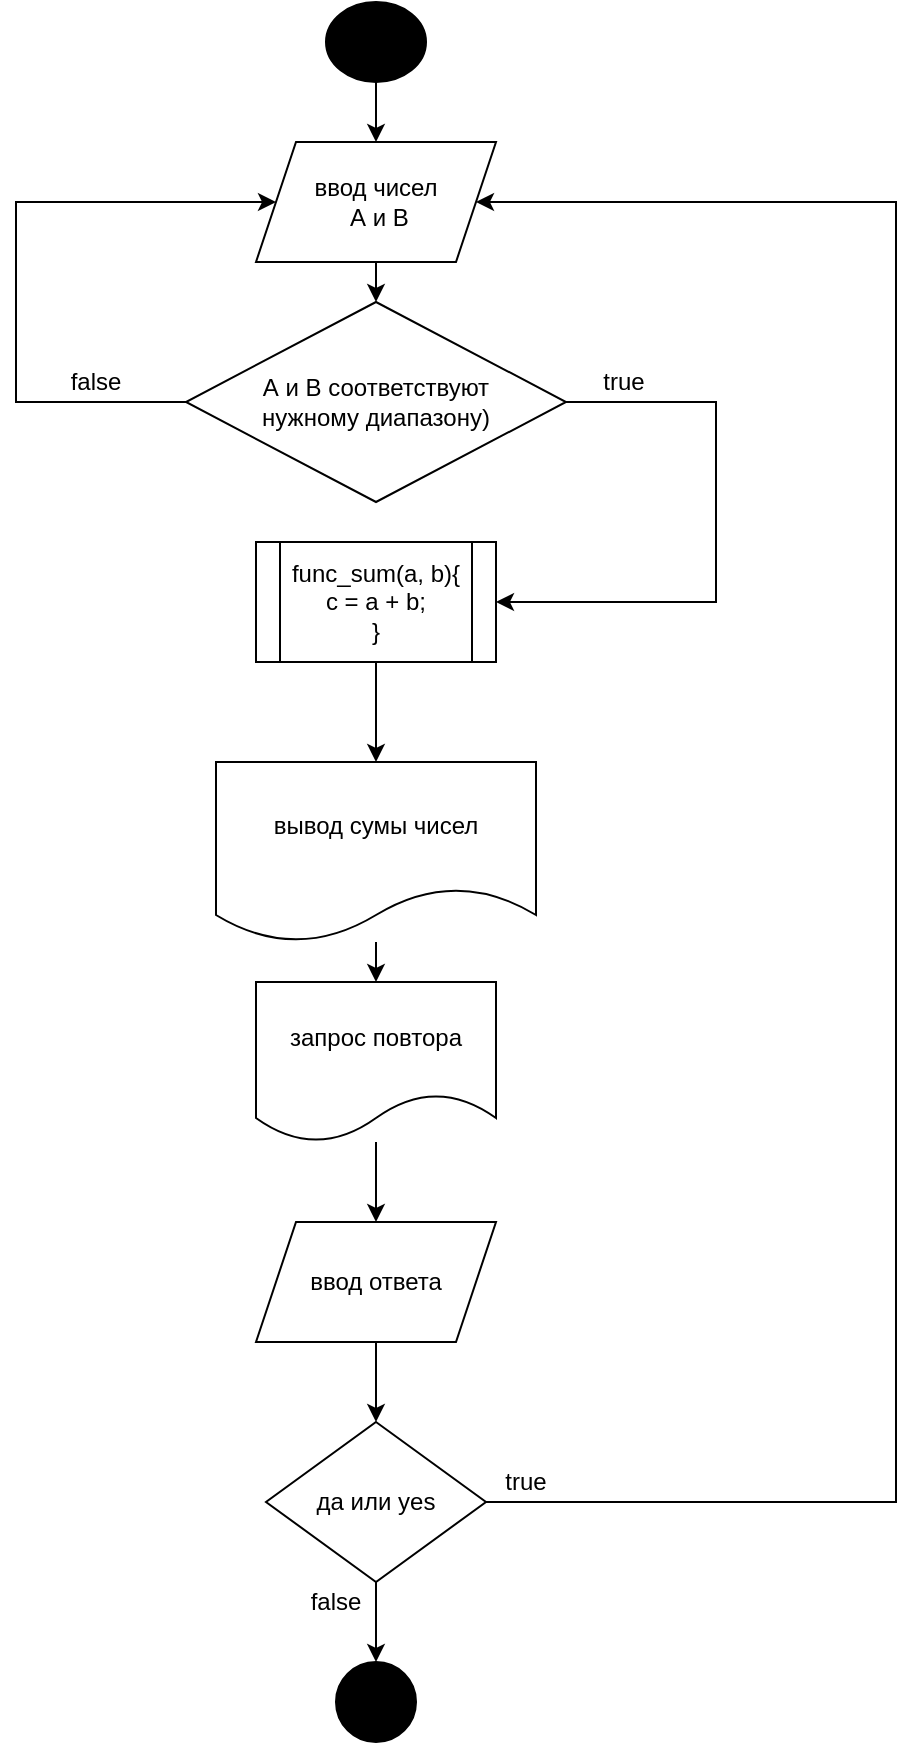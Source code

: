 <mxfile version="14.6.13" type="device"><diagram id="UaCbRp_6eoOGeSsuFEmE" name="Страница 1"><mxGraphModel dx="1086" dy="806" grid="1" gridSize="10" guides="1" tooltips="1" connect="1" arrows="1" fold="1" page="1" pageScale="1" pageWidth="827" pageHeight="1169" math="0" shadow="0"><root><mxCell id="0"/><mxCell id="1" parent="0"/><mxCell id="Qx3bePOzPmm-FWVorqQb-8" style="edgeStyle=orthogonalEdgeStyle;rounded=0;orthogonalLoop=1;jettySize=auto;html=1;exitX=0.5;exitY=1;exitDx=0;exitDy=0;entryX=0.5;entryY=0;entryDx=0;entryDy=0;" parent="1" source="Qx3bePOzPmm-FWVorqQb-1" target="Qx3bePOzPmm-FWVorqQb-2" edge="1"><mxGeometry relative="1" as="geometry"/></mxCell><mxCell id="Qx3bePOzPmm-FWVorqQb-1" value="" style="ellipse;whiteSpace=wrap;html=1;fillColor=#000000;" parent="1" vertex="1"><mxGeometry x="285" y="50" width="50" height="40" as="geometry"/></mxCell><mxCell id="Qx3bePOzPmm-FWVorqQb-9" style="edgeStyle=orthogonalEdgeStyle;rounded=0;orthogonalLoop=1;jettySize=auto;html=1;exitX=0.5;exitY=1;exitDx=0;exitDy=0;entryX=0.5;entryY=0;entryDx=0;entryDy=0;" parent="1" source="Qx3bePOzPmm-FWVorqQb-2" target="Qx3bePOzPmm-FWVorqQb-3" edge="1"><mxGeometry relative="1" as="geometry"/></mxCell><mxCell id="Qx3bePOzPmm-FWVorqQb-2" value="ввод чисел&lt;br&gt;&amp;nbsp;А и В" style="shape=parallelogram;perimeter=parallelogramPerimeter;whiteSpace=wrap;html=1;fixedSize=1;" parent="1" vertex="1"><mxGeometry x="250" y="120" width="120" height="60" as="geometry"/></mxCell><mxCell id="Qx3bePOzPmm-FWVorqQb-10" style="edgeStyle=orthogonalEdgeStyle;rounded=0;orthogonalLoop=1;jettySize=auto;html=1;exitX=1;exitY=0.5;exitDx=0;exitDy=0;entryX=1;entryY=0.5;entryDx=0;entryDy=0;" parent="1" source="Qx3bePOzPmm-FWVorqQb-3" target="Qx3bePOzPmm-FWVorqQb-4" edge="1"><mxGeometry relative="1" as="geometry"><Array as="points"><mxPoint x="480" y="250"/><mxPoint x="480" y="350"/></Array></mxGeometry></mxCell><mxCell id="Qx3bePOzPmm-FWVorqQb-12" style="edgeStyle=orthogonalEdgeStyle;rounded=0;orthogonalLoop=1;jettySize=auto;html=1;exitX=0;exitY=0.5;exitDx=0;exitDy=0;entryX=0;entryY=0.5;entryDx=0;entryDy=0;" parent="1" source="Qx3bePOzPmm-FWVorqQb-3" target="Qx3bePOzPmm-FWVorqQb-2" edge="1"><mxGeometry relative="1" as="geometry"><Array as="points"><mxPoint x="130" y="250"/><mxPoint x="130" y="150"/></Array></mxGeometry></mxCell><mxCell id="Qx3bePOzPmm-FWVorqQb-3" value="А и В соответствуют &lt;br&gt;нужному диапазону)" style="rhombus;whiteSpace=wrap;html=1;" parent="1" vertex="1"><mxGeometry x="215" y="200" width="190" height="100" as="geometry"/></mxCell><mxCell id="Qx3bePOzPmm-FWVorqQb-13" style="edgeStyle=orthogonalEdgeStyle;rounded=0;orthogonalLoop=1;jettySize=auto;html=1;exitX=0.5;exitY=1;exitDx=0;exitDy=0;entryX=0.5;entryY=0;entryDx=0;entryDy=0;" parent="1" source="Qx3bePOzPmm-FWVorqQb-4" target="Qx3bePOzPmm-FWVorqQb-5" edge="1"><mxGeometry relative="1" as="geometry"/></mxCell><mxCell id="Qx3bePOzPmm-FWVorqQb-4" value="func_sum(a, b){&lt;br&gt;c = a + b;&lt;br&gt;}" style="shape=process;whiteSpace=wrap;html=1;backgroundOutline=1;" parent="1" vertex="1"><mxGeometry x="250" y="320" width="120" height="60" as="geometry"/></mxCell><mxCell id="Qx3bePOzPmm-FWVorqQb-17" style="edgeStyle=orthogonalEdgeStyle;rounded=0;orthogonalLoop=1;jettySize=auto;html=1;" parent="1" source="Qx3bePOzPmm-FWVorqQb-5" edge="1"><mxGeometry relative="1" as="geometry"><mxPoint x="310" y="540" as="targetPoint"/></mxGeometry></mxCell><mxCell id="Qx3bePOzPmm-FWVorqQb-5" value="вывод сумы чисел" style="shape=document;whiteSpace=wrap;html=1;boundedLbl=1;" parent="1" vertex="1"><mxGeometry x="230" y="430" width="160" height="90" as="geometry"/></mxCell><mxCell id="Qx3bePOzPmm-FWVorqQb-6" value="" style="ellipse;whiteSpace=wrap;html=1;fillColor=#000000;" parent="1" vertex="1"><mxGeometry x="290" y="880" width="40" height="40" as="geometry"/></mxCell><mxCell id="Qx3bePOzPmm-FWVorqQb-18" style="edgeStyle=orthogonalEdgeStyle;rounded=0;orthogonalLoop=1;jettySize=auto;html=1;entryX=1;entryY=0.5;entryDx=0;entryDy=0;exitX=1;exitY=0.5;exitDx=0;exitDy=0;" parent="1" source="vjZoKOV95TAYCMI5JUXj-4" target="Qx3bePOzPmm-FWVorqQb-2" edge="1"><mxGeometry relative="1" as="geometry"><Array as="points"><mxPoint x="570" y="800"/><mxPoint x="570" y="150"/></Array><mxPoint x="430" y="607.5" as="sourcePoint"/></mxGeometry></mxCell><mxCell id="Qx3bePOzPmm-FWVorqQb-20" value="true" style="text;html=1;strokeColor=none;fillColor=none;align=center;verticalAlign=middle;whiteSpace=wrap;rounded=0;" parent="1" vertex="1"><mxGeometry x="414" y="230" width="40" height="20" as="geometry"/></mxCell><mxCell id="Qx3bePOzPmm-FWVorqQb-21" value="false" style="text;html=1;strokeColor=none;fillColor=none;align=center;verticalAlign=middle;whiteSpace=wrap;rounded=0;" parent="1" vertex="1"><mxGeometry x="150" y="230" width="40" height="20" as="geometry"/></mxCell><mxCell id="Qx3bePOzPmm-FWVorqQb-22" value="true" style="text;html=1;strokeColor=none;fillColor=none;align=center;verticalAlign=middle;whiteSpace=wrap;rounded=0;" parent="1" vertex="1"><mxGeometry x="365" y="780" width="40" height="20" as="geometry"/></mxCell><mxCell id="Qx3bePOzPmm-FWVorqQb-23" value="false" style="text;html=1;strokeColor=none;fillColor=none;align=center;verticalAlign=middle;whiteSpace=wrap;rounded=0;" parent="1" vertex="1"><mxGeometry x="270" y="840" width="40" height="20" as="geometry"/></mxCell><mxCell id="vjZoKOV95TAYCMI5JUXj-3" style="edgeStyle=orthogonalEdgeStyle;rounded=0;orthogonalLoop=1;jettySize=auto;html=1;entryX=0.5;entryY=0;entryDx=0;entryDy=0;" edge="1" parent="1" source="vjZoKOV95TAYCMI5JUXj-1" target="vjZoKOV95TAYCMI5JUXj-2"><mxGeometry relative="1" as="geometry"/></mxCell><mxCell id="vjZoKOV95TAYCMI5JUXj-1" value="запрос повтора" style="shape=document;whiteSpace=wrap;html=1;boundedLbl=1;strokeColor=#000000;fillColor=#FFFFFF;" vertex="1" parent="1"><mxGeometry x="250" y="540" width="120" height="80" as="geometry"/></mxCell><mxCell id="vjZoKOV95TAYCMI5JUXj-5" style="edgeStyle=orthogonalEdgeStyle;rounded=0;orthogonalLoop=1;jettySize=auto;html=1;entryX=0.5;entryY=0;entryDx=0;entryDy=0;" edge="1" parent="1" source="vjZoKOV95TAYCMI5JUXj-2" target="vjZoKOV95TAYCMI5JUXj-4"><mxGeometry relative="1" as="geometry"/></mxCell><mxCell id="vjZoKOV95TAYCMI5JUXj-2" value="ввод ответа" style="shape=parallelogram;perimeter=parallelogramPerimeter;whiteSpace=wrap;html=1;fixedSize=1;strokeColor=#000000;fillColor=#FFFFFF;" vertex="1" parent="1"><mxGeometry x="250" y="660" width="120" height="60" as="geometry"/></mxCell><mxCell id="vjZoKOV95TAYCMI5JUXj-6" style="edgeStyle=orthogonalEdgeStyle;rounded=0;orthogonalLoop=1;jettySize=auto;html=1;entryX=0.5;entryY=0;entryDx=0;entryDy=0;" edge="1" parent="1" source="vjZoKOV95TAYCMI5JUXj-4" target="Qx3bePOzPmm-FWVorqQb-6"><mxGeometry relative="1" as="geometry"/></mxCell><mxCell id="vjZoKOV95TAYCMI5JUXj-4" value="да или yes" style="rhombus;whiteSpace=wrap;html=1;strokeColor=#000000;fillColor=#FFFFFF;" vertex="1" parent="1"><mxGeometry x="255" y="760" width="110" height="80" as="geometry"/></mxCell></root></mxGraphModel></diagram></mxfile>